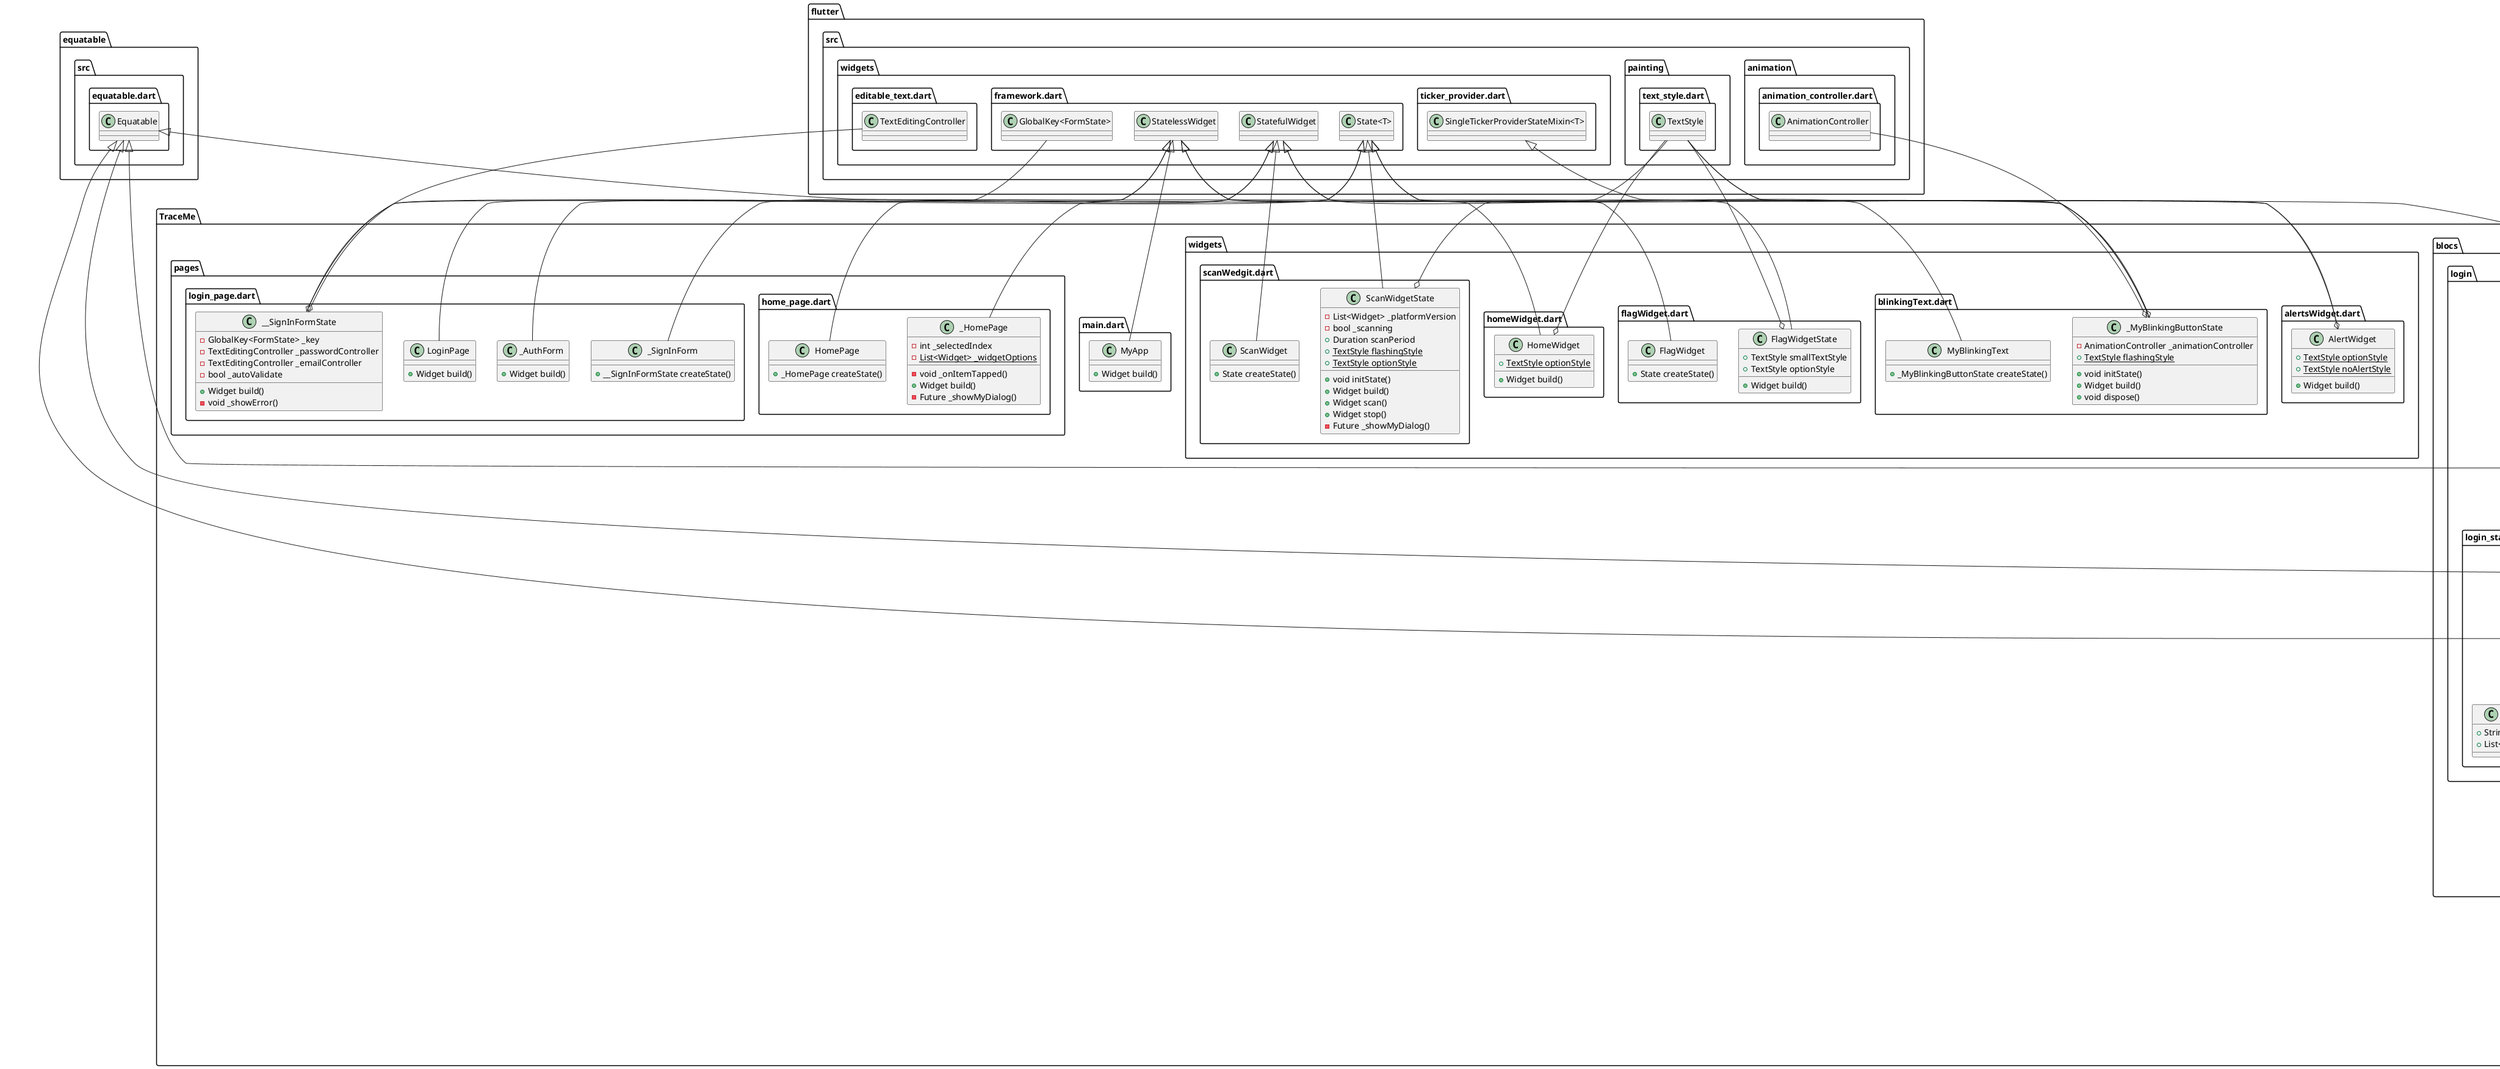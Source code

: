 @startuml
set namespaceSeparator ::

class "TraceMe::blocs::authentication::authentication_bloc.dart::AuthenticationBloc" {
  -AuthenticationService _authenticationService
  +AuthenticationState initialState
  +Stream mapEventToState()
  -Stream _mapAppLoadedToState()
  -Stream _mapUserLoggedInToState()
  -Stream _mapUserLoggedOutToState()
}

"TraceMe::blocs::authentication::authentication_bloc.dart::AuthenticationBloc" o-- "TraceMe::services::authentication_service.dart::AuthenticationService"
"TraceMe::blocs::authentication::authentication_bloc.dart::AuthenticationBloc" o-- "TraceMe::blocs::authentication::authentication_state.dart::AuthenticationState"
"bloc::src::bloc.dart::Bloc<Event, State>" <|-- "TraceMe::blocs::authentication::authentication_bloc.dart::AuthenticationBloc"

abstract class "TraceMe::blocs::authentication::authentication_event.dart::AuthenticationEvent" {
  +List<Object> props
}

"equatable::src::equatable.dart::Equatable" <|-- "TraceMe::blocs::authentication::authentication_event.dart::AuthenticationEvent"

class "TraceMe::blocs::authentication::authentication_event.dart::AppLoaded" {
}

"TraceMe::blocs::authentication::authentication_event.dart::AuthenticationEvent" <|-- "TraceMe::blocs::authentication::authentication_event.dart::AppLoaded"

class "TraceMe::blocs::authentication::authentication_event.dart::UserLoggedIn" {
  +User user
  +List<Object> props
}

"TraceMe::blocs::authentication::authentication_event.dart::UserLoggedIn" o-- "TraceMe::models::user.dart::User"
"TraceMe::blocs::authentication::authentication_event.dart::AuthenticationEvent" <|-- "TraceMe::blocs::authentication::authentication_event.dart::UserLoggedIn"

class "TraceMe::blocs::authentication::authentication_event.dart::UserLoggedOut" {
}

"TraceMe::blocs::authentication::authentication_event.dart::AuthenticationEvent" <|-- "TraceMe::blocs::authentication::authentication_event.dart::UserLoggedOut"

abstract class "TraceMe::blocs::authentication::authentication_state.dart::AuthenticationState" {
  +List<Object> props
}

"equatable::src::equatable.dart::Equatable" <|-- "TraceMe::blocs::authentication::authentication_state.dart::AuthenticationState"

class "TraceMe::blocs::authentication::authentication_state.dart::AuthenticationInitial" {
}

"TraceMe::blocs::authentication::authentication_state.dart::AuthenticationState" <|-- "TraceMe::blocs::authentication::authentication_state.dart::AuthenticationInitial"

class "TraceMe::blocs::authentication::authentication_state.dart::AuthenticationLoading" {
}

"TraceMe::blocs::authentication::authentication_state.dart::AuthenticationState" <|-- "TraceMe::blocs::authentication::authentication_state.dart::AuthenticationLoading"

class "TraceMe::blocs::authentication::authentication_state.dart::AuthenticationNotAuthenticated" {
}

"TraceMe::blocs::authentication::authentication_state.dart::AuthenticationState" <|-- "TraceMe::blocs::authentication::authentication_state.dart::AuthenticationNotAuthenticated"

class "TraceMe::blocs::authentication::authentication_state.dart::AuthenticationAuthenticated" {
  +User user
  +List<Object> props
}

"TraceMe::blocs::authentication::authentication_state.dart::AuthenticationAuthenticated" o-- "TraceMe::models::user.dart::User"
"TraceMe::blocs::authentication::authentication_state.dart::AuthenticationState" <|-- "TraceMe::blocs::authentication::authentication_state.dart::AuthenticationAuthenticated"

class "TraceMe::blocs::authentication::authentication_state.dart::AuthenticationFailure" {
  +String message
  +List<Object> props
}

"TraceMe::blocs::authentication::authentication_state.dart::AuthenticationState" <|-- "TraceMe::blocs::authentication::authentication_state.dart::AuthenticationFailure"

class "TraceMe::blocs::login::login_bloc.dart::LoginBloc" {
  -AuthenticationBloc _authenticationBloc
  -AuthenticationService _authenticationService
  +LoginState initialState
  +Stream mapEventToState()
  -Stream _mapLoginWithEmailToState()
}

"TraceMe::blocs::login::login_bloc.dart::LoginBloc" o-- "TraceMe::blocs::authentication::authentication_bloc.dart::AuthenticationBloc"
"TraceMe::blocs::login::login_bloc.dart::LoginBloc" o-- "TraceMe::services::authentication_service.dart::AuthenticationService"
"TraceMe::blocs::login::login_bloc.dart::LoginBloc" o-- "TraceMe::blocs::login::login_state.dart::LoginState"
"bloc::src::bloc.dart::Bloc<Event, State>" <|-- "TraceMe::blocs::login::login_bloc.dart::LoginBloc"

abstract class "TraceMe::blocs::login::login_event.dart::LoginEvent" {
  +List<Object> props
}

"equatable::src::equatable.dart::Equatable" <|-- "TraceMe::blocs::login::login_event.dart::LoginEvent"

class "TraceMe::blocs::login::login_event.dart::LoginInWithEmailButtonPressed" {
  +String email
  +String password
  +List<Object> props
}

"TraceMe::blocs::login::login_event.dart::LoginEvent" <|-- "TraceMe::blocs::login::login_event.dart::LoginInWithEmailButtonPressed"

abstract class "TraceMe::blocs::login::login_state.dart::LoginState" {
  +List<Object> props
}

"equatable::src::equatable.dart::Equatable" <|-- "TraceMe::blocs::login::login_state.dart::LoginState"

class "TraceMe::blocs::login::login_state.dart::LoginInitial" {
}

"TraceMe::blocs::login::login_state.dart::LoginState" <|-- "TraceMe::blocs::login::login_state.dart::LoginInitial"

class "TraceMe::blocs::login::login_state.dart::LoginLoading" {
}

"TraceMe::blocs::login::login_state.dart::LoginState" <|-- "TraceMe::blocs::login::login_state.dart::LoginLoading"

class "TraceMe::blocs::login::login_state.dart::LoginSuccess" {
}

"TraceMe::blocs::login::login_state.dart::LoginState" <|-- "TraceMe::blocs::login::login_state.dart::LoginSuccess"

class "TraceMe::blocs::login::login_state.dart::LoginFailure" {
  +String error
  +List<Object> props
}

"TraceMe::blocs::login::login_state.dart::LoginState" <|-- "TraceMe::blocs::login::login_state.dart::LoginFailure"

class "TraceMe::exceptions::authentication_exception.dart::AuthenticationException" {
  +String message
}

"dart::core::Exception" <|-- "TraceMe::exceptions::authentication_exception.dart::AuthenticationException"

class "TraceMe::main.dart::MyApp" {
  +Widget build()
}

"flutter::src::widgets::framework.dart::StatelessWidget" <|-- "TraceMe::main.dart::MyApp"

class "TraceMe::models::user.dart::User" {
  +String name
  +String email
  +String toString()
}

class "TraceMe::pages::home_page.dart::HomePage" {
  +_HomePage createState()
}

"flutter::src::widgets::framework.dart::StatefulWidget" <|-- "TraceMe::pages::home_page.dart::HomePage"

class "TraceMe::pages::home_page.dart::_HomePage" {
  -int _selectedIndex
  {static} -List<Widget> _widgetOptions
  -void _onItemTapped()
  +Widget build()
  -Future _showMyDialog()
}

"flutter::src::widgets::framework.dart::State<T>" <|-- "TraceMe::pages::home_page.dart::_HomePage"

class "TraceMe::pages::login_page.dart::LoginPage" {
  +Widget build()
}

"flutter::src::widgets::framework.dart::StatelessWidget" <|-- "TraceMe::pages::login_page.dart::LoginPage"

class "TraceMe::pages::login_page.dart::_AuthForm" {
  +Widget build()
}

"flutter::src::widgets::framework.dart::StatelessWidget" <|-- "TraceMe::pages::login_page.dart::_AuthForm"

class "TraceMe::pages::login_page.dart::_SignInForm" {
  +__SignInFormState createState()
}

"flutter::src::widgets::framework.dart::StatefulWidget" <|-- "TraceMe::pages::login_page.dart::_SignInForm"

class "TraceMe::pages::login_page.dart::__SignInFormState" {
  -GlobalKey<FormState> _key
  -TextEditingController _passwordController
  -TextEditingController _emailController
  -bool _autoValidate
  +Widget build()
  -void _showError()
}

"TraceMe::pages::login_page.dart::__SignInFormState" o-- "flutter::src::widgets::framework.dart::GlobalKey<FormState>"
"TraceMe::pages::login_page.dart::__SignInFormState" o-- "flutter::src::widgets::editable_text.dart::TextEditingController"
"flutter::src::widgets::framework.dart::State<T>" <|-- "TraceMe::pages::login_page.dart::__SignInFormState"

abstract class "TraceMe::services::authentication_service.dart::AuthenticationService" {
  +Future getCurrentUser()
  +Future signInWithEmailAndPassword()
  +Future signOut()
}

class "TraceMe::services::authentication_service.dart::FakeAuthenticationService" {
  +Future getCurrentUser()
  +Future signInWithEmailAndPassword()
  +Future signOut()
}

"TraceMe::services::authentication_service.dart::AuthenticationService" <|-- "TraceMe::services::authentication_service.dart::FakeAuthenticationService"

class "TraceMe::widgets::alertsWidget.dart::AlertWidget" {
  {static} +TextStyle optionStyle
  {static} +TextStyle noAlertStyle
  +Widget build()
}

"TraceMe::widgets::alertsWidget.dart::AlertWidget" o-- "flutter::src::painting::text_style.dart::TextStyle"
"flutter::src::widgets::framework.dart::StatelessWidget" <|-- "TraceMe::widgets::alertsWidget.dart::AlertWidget"

class "TraceMe::widgets::blinkingText.dart::MyBlinkingText" {
  +_MyBlinkingButtonState createState()
}

"flutter::src::widgets::framework.dart::StatefulWidget" <|-- "TraceMe::widgets::blinkingText.dart::MyBlinkingText"

class "TraceMe::widgets::blinkingText.dart::_MyBlinkingButtonState" {
  -AnimationController _animationController
  {static} +TextStyle flashingStyle
  +void initState()
  +Widget build()
  +void dispose()
}

"TraceMe::widgets::blinkingText.dart::_MyBlinkingButtonState" o-- "flutter::src::animation::animation_controller.dart::AnimationController"
"TraceMe::widgets::blinkingText.dart::_MyBlinkingButtonState" o-- "flutter::src::painting::text_style.dart::TextStyle"
"flutter::src::widgets::framework.dart::State<T>" <|-- "TraceMe::widgets::blinkingText.dart::_MyBlinkingButtonState"
"flutter::src::widgets::ticker_provider.dart::SingleTickerProviderStateMixin<T>" <|-- "TraceMe::widgets::blinkingText.dart::_MyBlinkingButtonState"

class "TraceMe::widgets::flagWidget.dart::FlagWidget" {
  +State createState()
}

"flutter::src::widgets::framework.dart::StatefulWidget" <|-- "TraceMe::widgets::flagWidget.dart::FlagWidget"

class "TraceMe::widgets::flagWidget.dart::FlagWidgetState" {
  +TextStyle smallTextStyle
  +TextStyle optionStyle
  +Widget build()
}

"TraceMe::widgets::flagWidget.dart::FlagWidgetState" o-- "flutter::src::painting::text_style.dart::TextStyle"
"flutter::src::widgets::framework.dart::State<T>" <|-- "TraceMe::widgets::flagWidget.dart::FlagWidgetState"

class "TraceMe::widgets::homeWidget.dart::HomeWidget" {
  {static} +TextStyle optionStyle
  +Widget build()
}

"TraceMe::widgets::homeWidget.dart::HomeWidget" o-- "flutter::src::painting::text_style.dart::TextStyle"
"flutter::src::widgets::framework.dart::StatelessWidget" <|-- "TraceMe::widgets::homeWidget.dart::HomeWidget"

class "TraceMe::widgets::scanWedgit.dart::ScanWidget" {
  +State createState()
}

"flutter::src::widgets::framework.dart::StatefulWidget" <|-- "TraceMe::widgets::scanWedgit.dart::ScanWidget"

class "TraceMe::widgets::scanWedgit.dart::ScanWidgetState" {
  -List<Widget> _platformVersion
  -bool _scanning
  +Duration scanPeriod
  {static} +TextStyle flashingStyle
  {static} +TextStyle optionStyle
  +void initState()
  +Widget build()
  +Widget scan()
  +Widget stop()
  -Future _showMyDialog()
}

"TraceMe::widgets::scanWedgit.dart::ScanWidgetState" o-- "flutter::src::painting::text_style.dart::TextStyle"
"flutter::src::widgets::framework.dart::State<T>" <|-- "TraceMe::widgets::scanWedgit.dart::ScanWidgetState"


@enduml